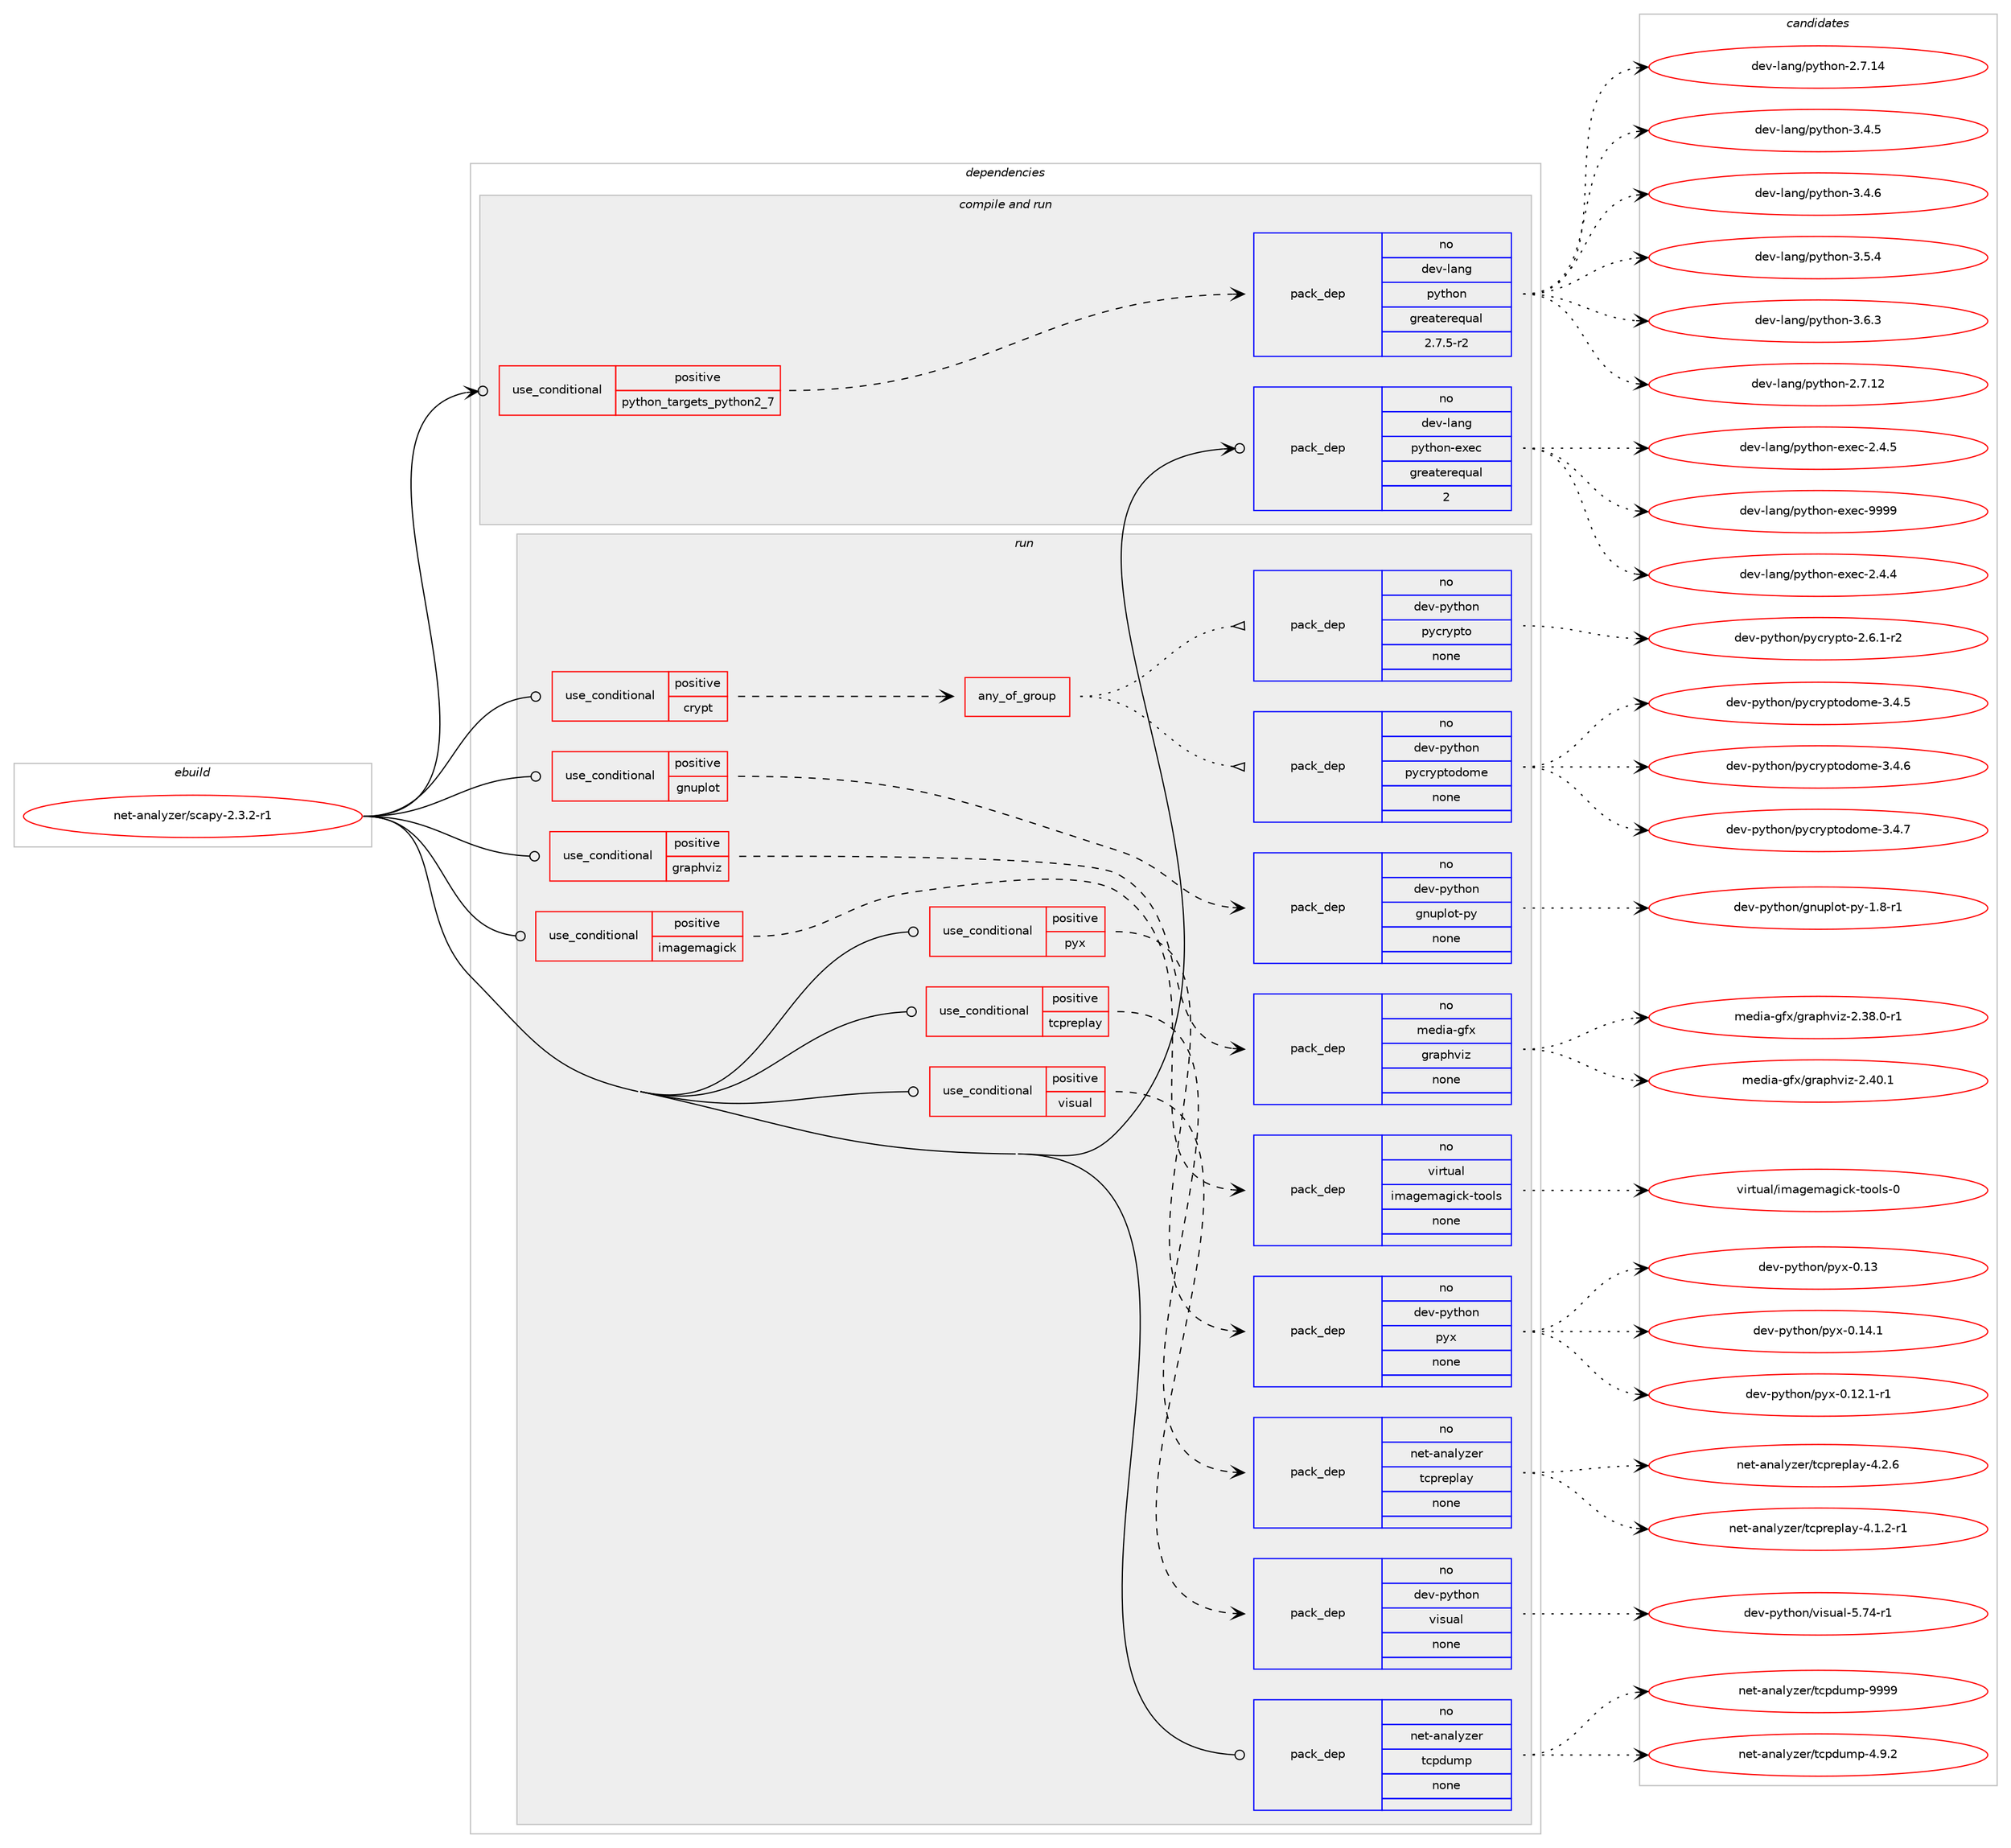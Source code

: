 digraph prolog {

# *************
# Graph options
# *************

newrank=true;
concentrate=true;
compound=true;
graph [rankdir=LR,fontname=Helvetica,fontsize=10,ranksep=1.5];#, ranksep=2.5, nodesep=0.2];
edge  [arrowhead=vee];
node  [fontname=Helvetica,fontsize=10];

# **********
# The ebuild
# **********

subgraph cluster_leftcol {
color=gray;
rank=same;
label=<<i>ebuild</i>>;
id [label="net-analyzer/scapy-2.3.2-r1", color=red, width=4, href="../net-analyzer/scapy-2.3.2-r1.svg"];
}

# ****************
# The dependencies
# ****************

subgraph cluster_midcol {
color=gray;
label=<<i>dependencies</i>>;
subgraph cluster_compile {
fillcolor="#eeeeee";
style=filled;
label=<<i>compile</i>>;
}
subgraph cluster_compileandrun {
fillcolor="#eeeeee";
style=filled;
label=<<i>compile and run</i>>;
subgraph cond99422 {
dependency403301 [label=<<TABLE BORDER="0" CELLBORDER="1" CELLSPACING="0" CELLPADDING="4"><TR><TD ROWSPAN="3" CELLPADDING="10">use_conditional</TD></TR><TR><TD>positive</TD></TR><TR><TD>python_targets_python2_7</TD></TR></TABLE>>, shape=none, color=red];
subgraph pack297266 {
dependency403302 [label=<<TABLE BORDER="0" CELLBORDER="1" CELLSPACING="0" CELLPADDING="4" WIDTH="220"><TR><TD ROWSPAN="6" CELLPADDING="30">pack_dep</TD></TR><TR><TD WIDTH="110">no</TD></TR><TR><TD>dev-lang</TD></TR><TR><TD>python</TD></TR><TR><TD>greaterequal</TD></TR><TR><TD>2.7.5-r2</TD></TR></TABLE>>, shape=none, color=blue];
}
dependency403301:e -> dependency403302:w [weight=20,style="dashed",arrowhead="vee"];
}
id:e -> dependency403301:w [weight=20,style="solid",arrowhead="odotvee"];
subgraph pack297267 {
dependency403303 [label=<<TABLE BORDER="0" CELLBORDER="1" CELLSPACING="0" CELLPADDING="4" WIDTH="220"><TR><TD ROWSPAN="6" CELLPADDING="30">pack_dep</TD></TR><TR><TD WIDTH="110">no</TD></TR><TR><TD>dev-lang</TD></TR><TR><TD>python-exec</TD></TR><TR><TD>greaterequal</TD></TR><TR><TD>2</TD></TR></TABLE>>, shape=none, color=blue];
}
id:e -> dependency403303:w [weight=20,style="solid",arrowhead="odotvee"];
}
subgraph cluster_run {
fillcolor="#eeeeee";
style=filled;
label=<<i>run</i>>;
subgraph cond99423 {
dependency403304 [label=<<TABLE BORDER="0" CELLBORDER="1" CELLSPACING="0" CELLPADDING="4"><TR><TD ROWSPAN="3" CELLPADDING="10">use_conditional</TD></TR><TR><TD>positive</TD></TR><TR><TD>crypt</TD></TR></TABLE>>, shape=none, color=red];
subgraph any6427 {
dependency403305 [label=<<TABLE BORDER="0" CELLBORDER="1" CELLSPACING="0" CELLPADDING="4"><TR><TD CELLPADDING="10">any_of_group</TD></TR></TABLE>>, shape=none, color=red];subgraph pack297268 {
dependency403306 [label=<<TABLE BORDER="0" CELLBORDER="1" CELLSPACING="0" CELLPADDING="4" WIDTH="220"><TR><TD ROWSPAN="6" CELLPADDING="30">pack_dep</TD></TR><TR><TD WIDTH="110">no</TD></TR><TR><TD>dev-python</TD></TR><TR><TD>pycryptodome</TD></TR><TR><TD>none</TD></TR><TR><TD></TD></TR></TABLE>>, shape=none, color=blue];
}
dependency403305:e -> dependency403306:w [weight=20,style="dotted",arrowhead="oinv"];
subgraph pack297269 {
dependency403307 [label=<<TABLE BORDER="0" CELLBORDER="1" CELLSPACING="0" CELLPADDING="4" WIDTH="220"><TR><TD ROWSPAN="6" CELLPADDING="30">pack_dep</TD></TR><TR><TD WIDTH="110">no</TD></TR><TR><TD>dev-python</TD></TR><TR><TD>pycrypto</TD></TR><TR><TD>none</TD></TR><TR><TD></TD></TR></TABLE>>, shape=none, color=blue];
}
dependency403305:e -> dependency403307:w [weight=20,style="dotted",arrowhead="oinv"];
}
dependency403304:e -> dependency403305:w [weight=20,style="dashed",arrowhead="vee"];
}
id:e -> dependency403304:w [weight=20,style="solid",arrowhead="odot"];
subgraph cond99424 {
dependency403308 [label=<<TABLE BORDER="0" CELLBORDER="1" CELLSPACING="0" CELLPADDING="4"><TR><TD ROWSPAN="3" CELLPADDING="10">use_conditional</TD></TR><TR><TD>positive</TD></TR><TR><TD>gnuplot</TD></TR></TABLE>>, shape=none, color=red];
subgraph pack297270 {
dependency403309 [label=<<TABLE BORDER="0" CELLBORDER="1" CELLSPACING="0" CELLPADDING="4" WIDTH="220"><TR><TD ROWSPAN="6" CELLPADDING="30">pack_dep</TD></TR><TR><TD WIDTH="110">no</TD></TR><TR><TD>dev-python</TD></TR><TR><TD>gnuplot-py</TD></TR><TR><TD>none</TD></TR><TR><TD></TD></TR></TABLE>>, shape=none, color=blue];
}
dependency403308:e -> dependency403309:w [weight=20,style="dashed",arrowhead="vee"];
}
id:e -> dependency403308:w [weight=20,style="solid",arrowhead="odot"];
subgraph cond99425 {
dependency403310 [label=<<TABLE BORDER="0" CELLBORDER="1" CELLSPACING="0" CELLPADDING="4"><TR><TD ROWSPAN="3" CELLPADDING="10">use_conditional</TD></TR><TR><TD>positive</TD></TR><TR><TD>graphviz</TD></TR></TABLE>>, shape=none, color=red];
subgraph pack297271 {
dependency403311 [label=<<TABLE BORDER="0" CELLBORDER="1" CELLSPACING="0" CELLPADDING="4" WIDTH="220"><TR><TD ROWSPAN="6" CELLPADDING="30">pack_dep</TD></TR><TR><TD WIDTH="110">no</TD></TR><TR><TD>media-gfx</TD></TR><TR><TD>graphviz</TD></TR><TR><TD>none</TD></TR><TR><TD></TD></TR></TABLE>>, shape=none, color=blue];
}
dependency403310:e -> dependency403311:w [weight=20,style="dashed",arrowhead="vee"];
}
id:e -> dependency403310:w [weight=20,style="solid",arrowhead="odot"];
subgraph cond99426 {
dependency403312 [label=<<TABLE BORDER="0" CELLBORDER="1" CELLSPACING="0" CELLPADDING="4"><TR><TD ROWSPAN="3" CELLPADDING="10">use_conditional</TD></TR><TR><TD>positive</TD></TR><TR><TD>imagemagick</TD></TR></TABLE>>, shape=none, color=red];
subgraph pack297272 {
dependency403313 [label=<<TABLE BORDER="0" CELLBORDER="1" CELLSPACING="0" CELLPADDING="4" WIDTH="220"><TR><TD ROWSPAN="6" CELLPADDING="30">pack_dep</TD></TR><TR><TD WIDTH="110">no</TD></TR><TR><TD>virtual</TD></TR><TR><TD>imagemagick-tools</TD></TR><TR><TD>none</TD></TR><TR><TD></TD></TR></TABLE>>, shape=none, color=blue];
}
dependency403312:e -> dependency403313:w [weight=20,style="dashed",arrowhead="vee"];
}
id:e -> dependency403312:w [weight=20,style="solid",arrowhead="odot"];
subgraph cond99427 {
dependency403314 [label=<<TABLE BORDER="0" CELLBORDER="1" CELLSPACING="0" CELLPADDING="4"><TR><TD ROWSPAN="3" CELLPADDING="10">use_conditional</TD></TR><TR><TD>positive</TD></TR><TR><TD>pyx</TD></TR></TABLE>>, shape=none, color=red];
subgraph pack297273 {
dependency403315 [label=<<TABLE BORDER="0" CELLBORDER="1" CELLSPACING="0" CELLPADDING="4" WIDTH="220"><TR><TD ROWSPAN="6" CELLPADDING="30">pack_dep</TD></TR><TR><TD WIDTH="110">no</TD></TR><TR><TD>dev-python</TD></TR><TR><TD>pyx</TD></TR><TR><TD>none</TD></TR><TR><TD></TD></TR></TABLE>>, shape=none, color=blue];
}
dependency403314:e -> dependency403315:w [weight=20,style="dashed",arrowhead="vee"];
}
id:e -> dependency403314:w [weight=20,style="solid",arrowhead="odot"];
subgraph cond99428 {
dependency403316 [label=<<TABLE BORDER="0" CELLBORDER="1" CELLSPACING="0" CELLPADDING="4"><TR><TD ROWSPAN="3" CELLPADDING="10">use_conditional</TD></TR><TR><TD>positive</TD></TR><TR><TD>tcpreplay</TD></TR></TABLE>>, shape=none, color=red];
subgraph pack297274 {
dependency403317 [label=<<TABLE BORDER="0" CELLBORDER="1" CELLSPACING="0" CELLPADDING="4" WIDTH="220"><TR><TD ROWSPAN="6" CELLPADDING="30">pack_dep</TD></TR><TR><TD WIDTH="110">no</TD></TR><TR><TD>net-analyzer</TD></TR><TR><TD>tcpreplay</TD></TR><TR><TD>none</TD></TR><TR><TD></TD></TR></TABLE>>, shape=none, color=blue];
}
dependency403316:e -> dependency403317:w [weight=20,style="dashed",arrowhead="vee"];
}
id:e -> dependency403316:w [weight=20,style="solid",arrowhead="odot"];
subgraph cond99429 {
dependency403318 [label=<<TABLE BORDER="0" CELLBORDER="1" CELLSPACING="0" CELLPADDING="4"><TR><TD ROWSPAN="3" CELLPADDING="10">use_conditional</TD></TR><TR><TD>positive</TD></TR><TR><TD>visual</TD></TR></TABLE>>, shape=none, color=red];
subgraph pack297275 {
dependency403319 [label=<<TABLE BORDER="0" CELLBORDER="1" CELLSPACING="0" CELLPADDING="4" WIDTH="220"><TR><TD ROWSPAN="6" CELLPADDING="30">pack_dep</TD></TR><TR><TD WIDTH="110">no</TD></TR><TR><TD>dev-python</TD></TR><TR><TD>visual</TD></TR><TR><TD>none</TD></TR><TR><TD></TD></TR></TABLE>>, shape=none, color=blue];
}
dependency403318:e -> dependency403319:w [weight=20,style="dashed",arrowhead="vee"];
}
id:e -> dependency403318:w [weight=20,style="solid",arrowhead="odot"];
subgraph pack297276 {
dependency403320 [label=<<TABLE BORDER="0" CELLBORDER="1" CELLSPACING="0" CELLPADDING="4" WIDTH="220"><TR><TD ROWSPAN="6" CELLPADDING="30">pack_dep</TD></TR><TR><TD WIDTH="110">no</TD></TR><TR><TD>net-analyzer</TD></TR><TR><TD>tcpdump</TD></TR><TR><TD>none</TD></TR><TR><TD></TD></TR></TABLE>>, shape=none, color=blue];
}
id:e -> dependency403320:w [weight=20,style="solid",arrowhead="odot"];
}
}

# **************
# The candidates
# **************

subgraph cluster_choices {
rank=same;
color=gray;
label=<<i>candidates</i>>;

subgraph choice297266 {
color=black;
nodesep=1;
choice10010111845108971101034711212111610411111045504655464950 [label="dev-lang/python-2.7.12", color=red, width=4,href="../dev-lang/python-2.7.12.svg"];
choice10010111845108971101034711212111610411111045504655464952 [label="dev-lang/python-2.7.14", color=red, width=4,href="../dev-lang/python-2.7.14.svg"];
choice100101118451089711010347112121116104111110455146524653 [label="dev-lang/python-3.4.5", color=red, width=4,href="../dev-lang/python-3.4.5.svg"];
choice100101118451089711010347112121116104111110455146524654 [label="dev-lang/python-3.4.6", color=red, width=4,href="../dev-lang/python-3.4.6.svg"];
choice100101118451089711010347112121116104111110455146534652 [label="dev-lang/python-3.5.4", color=red, width=4,href="../dev-lang/python-3.5.4.svg"];
choice100101118451089711010347112121116104111110455146544651 [label="dev-lang/python-3.6.3", color=red, width=4,href="../dev-lang/python-3.6.3.svg"];
dependency403302:e -> choice10010111845108971101034711212111610411111045504655464950:w [style=dotted,weight="100"];
dependency403302:e -> choice10010111845108971101034711212111610411111045504655464952:w [style=dotted,weight="100"];
dependency403302:e -> choice100101118451089711010347112121116104111110455146524653:w [style=dotted,weight="100"];
dependency403302:e -> choice100101118451089711010347112121116104111110455146524654:w [style=dotted,weight="100"];
dependency403302:e -> choice100101118451089711010347112121116104111110455146534652:w [style=dotted,weight="100"];
dependency403302:e -> choice100101118451089711010347112121116104111110455146544651:w [style=dotted,weight="100"];
}
subgraph choice297267 {
color=black;
nodesep=1;
choice1001011184510897110103471121211161041111104510112010199455046524652 [label="dev-lang/python-exec-2.4.4", color=red, width=4,href="../dev-lang/python-exec-2.4.4.svg"];
choice1001011184510897110103471121211161041111104510112010199455046524653 [label="dev-lang/python-exec-2.4.5", color=red, width=4,href="../dev-lang/python-exec-2.4.5.svg"];
choice10010111845108971101034711212111610411111045101120101994557575757 [label="dev-lang/python-exec-9999", color=red, width=4,href="../dev-lang/python-exec-9999.svg"];
dependency403303:e -> choice1001011184510897110103471121211161041111104510112010199455046524652:w [style=dotted,weight="100"];
dependency403303:e -> choice1001011184510897110103471121211161041111104510112010199455046524653:w [style=dotted,weight="100"];
dependency403303:e -> choice10010111845108971101034711212111610411111045101120101994557575757:w [style=dotted,weight="100"];
}
subgraph choice297268 {
color=black;
nodesep=1;
choice100101118451121211161041111104711212199114121112116111100111109101455146524653 [label="dev-python/pycryptodome-3.4.5", color=red, width=4,href="../dev-python/pycryptodome-3.4.5.svg"];
choice100101118451121211161041111104711212199114121112116111100111109101455146524654 [label="dev-python/pycryptodome-3.4.6", color=red, width=4,href="../dev-python/pycryptodome-3.4.6.svg"];
choice100101118451121211161041111104711212199114121112116111100111109101455146524655 [label="dev-python/pycryptodome-3.4.7", color=red, width=4,href="../dev-python/pycryptodome-3.4.7.svg"];
dependency403306:e -> choice100101118451121211161041111104711212199114121112116111100111109101455146524653:w [style=dotted,weight="100"];
dependency403306:e -> choice100101118451121211161041111104711212199114121112116111100111109101455146524654:w [style=dotted,weight="100"];
dependency403306:e -> choice100101118451121211161041111104711212199114121112116111100111109101455146524655:w [style=dotted,weight="100"];
}
subgraph choice297269 {
color=black;
nodesep=1;
choice1001011184511212111610411111047112121991141211121161114550465446494511450 [label="dev-python/pycrypto-2.6.1-r2", color=red, width=4,href="../dev-python/pycrypto-2.6.1-r2.svg"];
dependency403307:e -> choice1001011184511212111610411111047112121991141211121161114550465446494511450:w [style=dotted,weight="100"];
}
subgraph choice297270 {
color=black;
nodesep=1;
choice100101118451121211161041111104710311011711210811111645112121454946564511449 [label="dev-python/gnuplot-py-1.8-r1", color=red, width=4,href="../dev-python/gnuplot-py-1.8-r1.svg"];
dependency403309:e -> choice100101118451121211161041111104710311011711210811111645112121454946564511449:w [style=dotted,weight="100"];
}
subgraph choice297271 {
color=black;
nodesep=1;
choice10910110010597451031021204710311497112104118105122455046515646484511449 [label="media-gfx/graphviz-2.38.0-r1", color=red, width=4,href="../media-gfx/graphviz-2.38.0-r1.svg"];
choice1091011001059745103102120471031149711210411810512245504652484649 [label="media-gfx/graphviz-2.40.1", color=red, width=4,href="../media-gfx/graphviz-2.40.1.svg"];
dependency403311:e -> choice10910110010597451031021204710311497112104118105122455046515646484511449:w [style=dotted,weight="100"];
dependency403311:e -> choice1091011001059745103102120471031149711210411810512245504652484649:w [style=dotted,weight="100"];
}
subgraph choice297272 {
color=black;
nodesep=1;
choice1181051141161179710847105109971031011099710310599107451161111111081154548 [label="virtual/imagemagick-tools-0", color=red, width=4,href="../virtual/imagemagick-tools-0.svg"];
dependency403313:e -> choice1181051141161179710847105109971031011099710310599107451161111111081154548:w [style=dotted,weight="100"];
}
subgraph choice297273 {
color=black;
nodesep=1;
choice1001011184511212111610411111047112121120454846495046494511449 [label="dev-python/pyx-0.12.1-r1", color=red, width=4,href="../dev-python/pyx-0.12.1-r1.svg"];
choice10010111845112121116104111110471121211204548464951 [label="dev-python/pyx-0.13", color=red, width=4,href="../dev-python/pyx-0.13.svg"];
choice100101118451121211161041111104711212112045484649524649 [label="dev-python/pyx-0.14.1", color=red, width=4,href="../dev-python/pyx-0.14.1.svg"];
dependency403315:e -> choice1001011184511212111610411111047112121120454846495046494511449:w [style=dotted,weight="100"];
dependency403315:e -> choice10010111845112121116104111110471121211204548464951:w [style=dotted,weight="100"];
dependency403315:e -> choice100101118451121211161041111104711212112045484649524649:w [style=dotted,weight="100"];
}
subgraph choice297274 {
color=black;
nodesep=1;
choice1101011164597110971081211221011144711699112114101112108971214552464946504511449 [label="net-analyzer/tcpreplay-4.1.2-r1", color=red, width=4,href="../net-analyzer/tcpreplay-4.1.2-r1.svg"];
choice110101116459711097108121122101114471169911211410111210897121455246504654 [label="net-analyzer/tcpreplay-4.2.6", color=red, width=4,href="../net-analyzer/tcpreplay-4.2.6.svg"];
dependency403317:e -> choice1101011164597110971081211221011144711699112114101112108971214552464946504511449:w [style=dotted,weight="100"];
dependency403317:e -> choice110101116459711097108121122101114471169911211410111210897121455246504654:w [style=dotted,weight="100"];
}
subgraph choice297275 {
color=black;
nodesep=1;
choice10010111845112121116104111110471181051151179710845534655524511449 [label="dev-python/visual-5.74-r1", color=red, width=4,href="../dev-python/visual-5.74-r1.svg"];
dependency403319:e -> choice10010111845112121116104111110471181051151179710845534655524511449:w [style=dotted,weight="100"];
}
subgraph choice297276 {
color=black;
nodesep=1;
choice1101011164597110971081211221011144711699112100117109112455246574650 [label="net-analyzer/tcpdump-4.9.2", color=red, width=4,href="../net-analyzer/tcpdump-4.9.2.svg"];
choice11010111645971109710812112210111447116991121001171091124557575757 [label="net-analyzer/tcpdump-9999", color=red, width=4,href="../net-analyzer/tcpdump-9999.svg"];
dependency403320:e -> choice1101011164597110971081211221011144711699112100117109112455246574650:w [style=dotted,weight="100"];
dependency403320:e -> choice11010111645971109710812112210111447116991121001171091124557575757:w [style=dotted,weight="100"];
}
}

}
